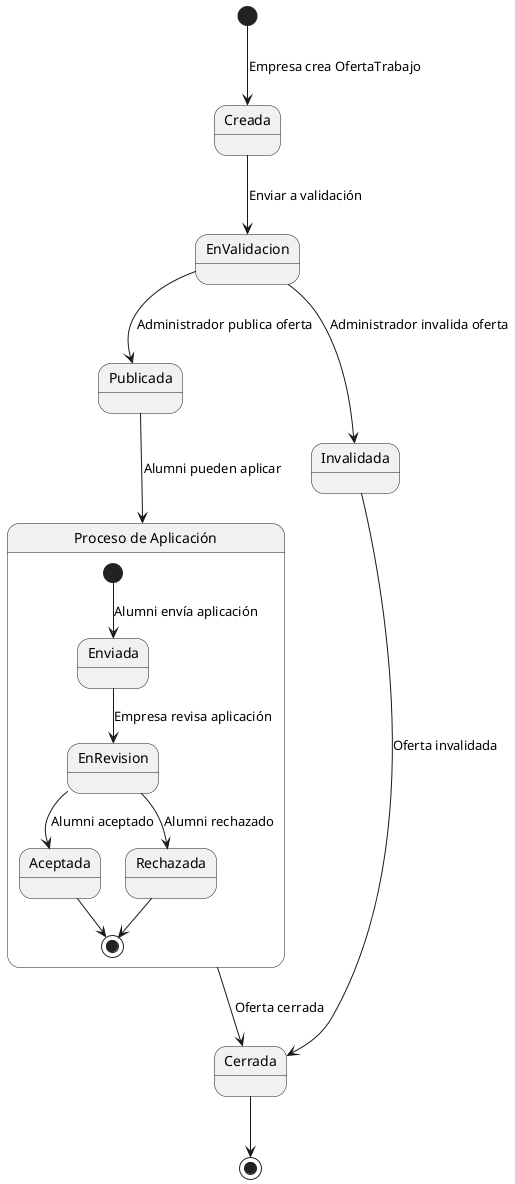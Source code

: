 @startuml
[*] --> Creada : Empresa crea OfertaTrabajo

Creada --> EnValidacion : Enviar a validación
EnValidacion --> Publicada : Administrador publica oferta
EnValidacion --> Invalidada : Administrador invalida oferta

Publicada --> Aplicacion : Alumni pueden aplicar

state "Proceso de Aplicación" as Aplicacion {
    [*] --> Enviada : Alumni envía aplicación
    Enviada --> EnRevision : Empresa revisa aplicación
    EnRevision --> Aceptada : Alumni aceptado
    EnRevision --> Rechazada : Alumni rechazado
    Aceptada --> [*]
    Rechazada --> [*]
}

Aplicacion --> Cerrada : Oferta cerrada
Invalidada --> Cerrada : Oferta invalidada

Cerrada --> [*]
@enduml